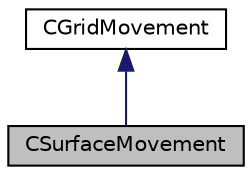 digraph "CSurfaceMovement"
{
 // LATEX_PDF_SIZE
  edge [fontname="Helvetica",fontsize="10",labelfontname="Helvetica",labelfontsize="10"];
  node [fontname="Helvetica",fontsize="10",shape=record];
  Node1 [label="CSurfaceMovement",height=0.2,width=0.4,color="black", fillcolor="grey75", style="filled", fontcolor="black",tooltip="Class for moving the surface numerical grid."];
  Node2 -> Node1 [dir="back",color="midnightblue",fontsize="10",style="solid",fontname="Helvetica"];
  Node2 [label="CGridMovement",height=0.2,width=0.4,color="black", fillcolor="white", style="filled",URL="$classCGridMovement.html",tooltip="Class for moving the surface and volumetric numerical grid (2D and 3D problems)."];
}

